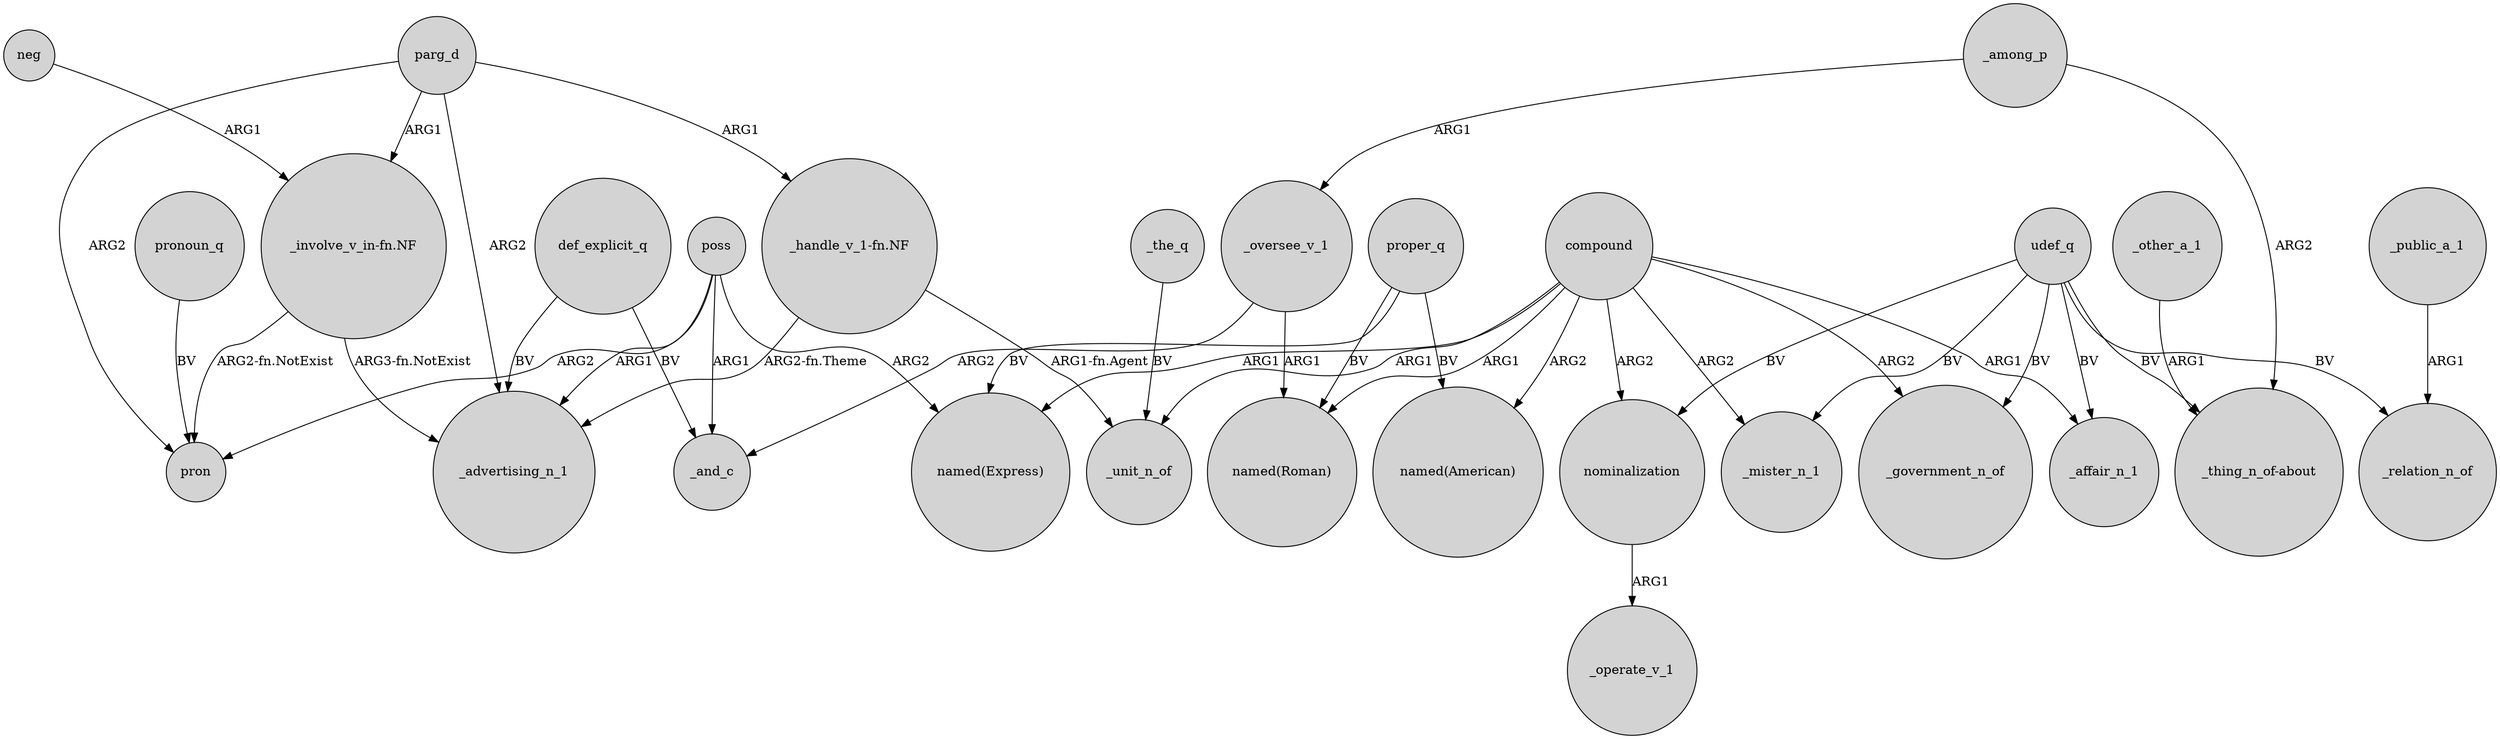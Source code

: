 digraph {
	node [shape=circle style=filled]
	parg_d -> _advertising_n_1 [label=ARG2]
	udef_q -> "_thing_n_of-about" [label=BV]
	neg -> "_involve_v_in-fn.NF" [label=ARG1]
	nominalization -> _operate_v_1 [label=ARG1]
	poss -> pron [label=ARG2]
	poss -> _and_c [label=ARG1]
	poss -> "named(Express)" [label=ARG2]
	parg_d -> "_handle_v_1-fn.NF" [label=ARG1]
	proper_q -> "named(American)" [label=BV]
	compound -> _government_n_of [label=ARG2]
	compound -> "named(Roman)" [label=ARG1]
	def_explicit_q -> _and_c [label=BV]
	udef_q -> _government_n_of [label=BV]
	poss -> _advertising_n_1 [label=ARG1]
	proper_q -> "named(Express)" [label=BV]
	udef_q -> _affair_n_1 [label=BV]
	compound -> _unit_n_of [label=ARG1]
	compound -> _mister_n_1 [label=ARG2]
	_among_p -> "_thing_n_of-about" [label=ARG2]
	udef_q -> _relation_n_of [label=BV]
	udef_q -> _mister_n_1 [label=BV]
	_public_a_1 -> _relation_n_of [label=ARG1]
	compound -> "named(Express)" [label=ARG1]
	compound -> nominalization [label=ARG2]
	"_involve_v_in-fn.NF" -> pron [label="ARG2-fn.NotExist"]
	"_handle_v_1-fn.NF" -> _unit_n_of [label="ARG1-fn.Agent"]
	compound -> "named(American)" [label=ARG2]
	parg_d -> pron [label=ARG2]
	_other_a_1 -> "_thing_n_of-about" [label=ARG1]
	proper_q -> "named(Roman)" [label=BV]
	pronoun_q -> pron [label=BV]
	_oversee_v_1 -> _and_c [label=ARG2]
	"_involve_v_in-fn.NF" -> _advertising_n_1 [label="ARG3-fn.NotExist"]
	"_handle_v_1-fn.NF" -> _advertising_n_1 [label="ARG2-fn.Theme"]
	udef_q -> nominalization [label=BV]
	_among_p -> _oversee_v_1 [label=ARG1]
	_oversee_v_1 -> "named(Roman)" [label=ARG1]
	def_explicit_q -> _advertising_n_1 [label=BV]
	compound -> _affair_n_1 [label=ARG1]
	_the_q -> _unit_n_of [label=BV]
	parg_d -> "_involve_v_in-fn.NF" [label=ARG1]
}
